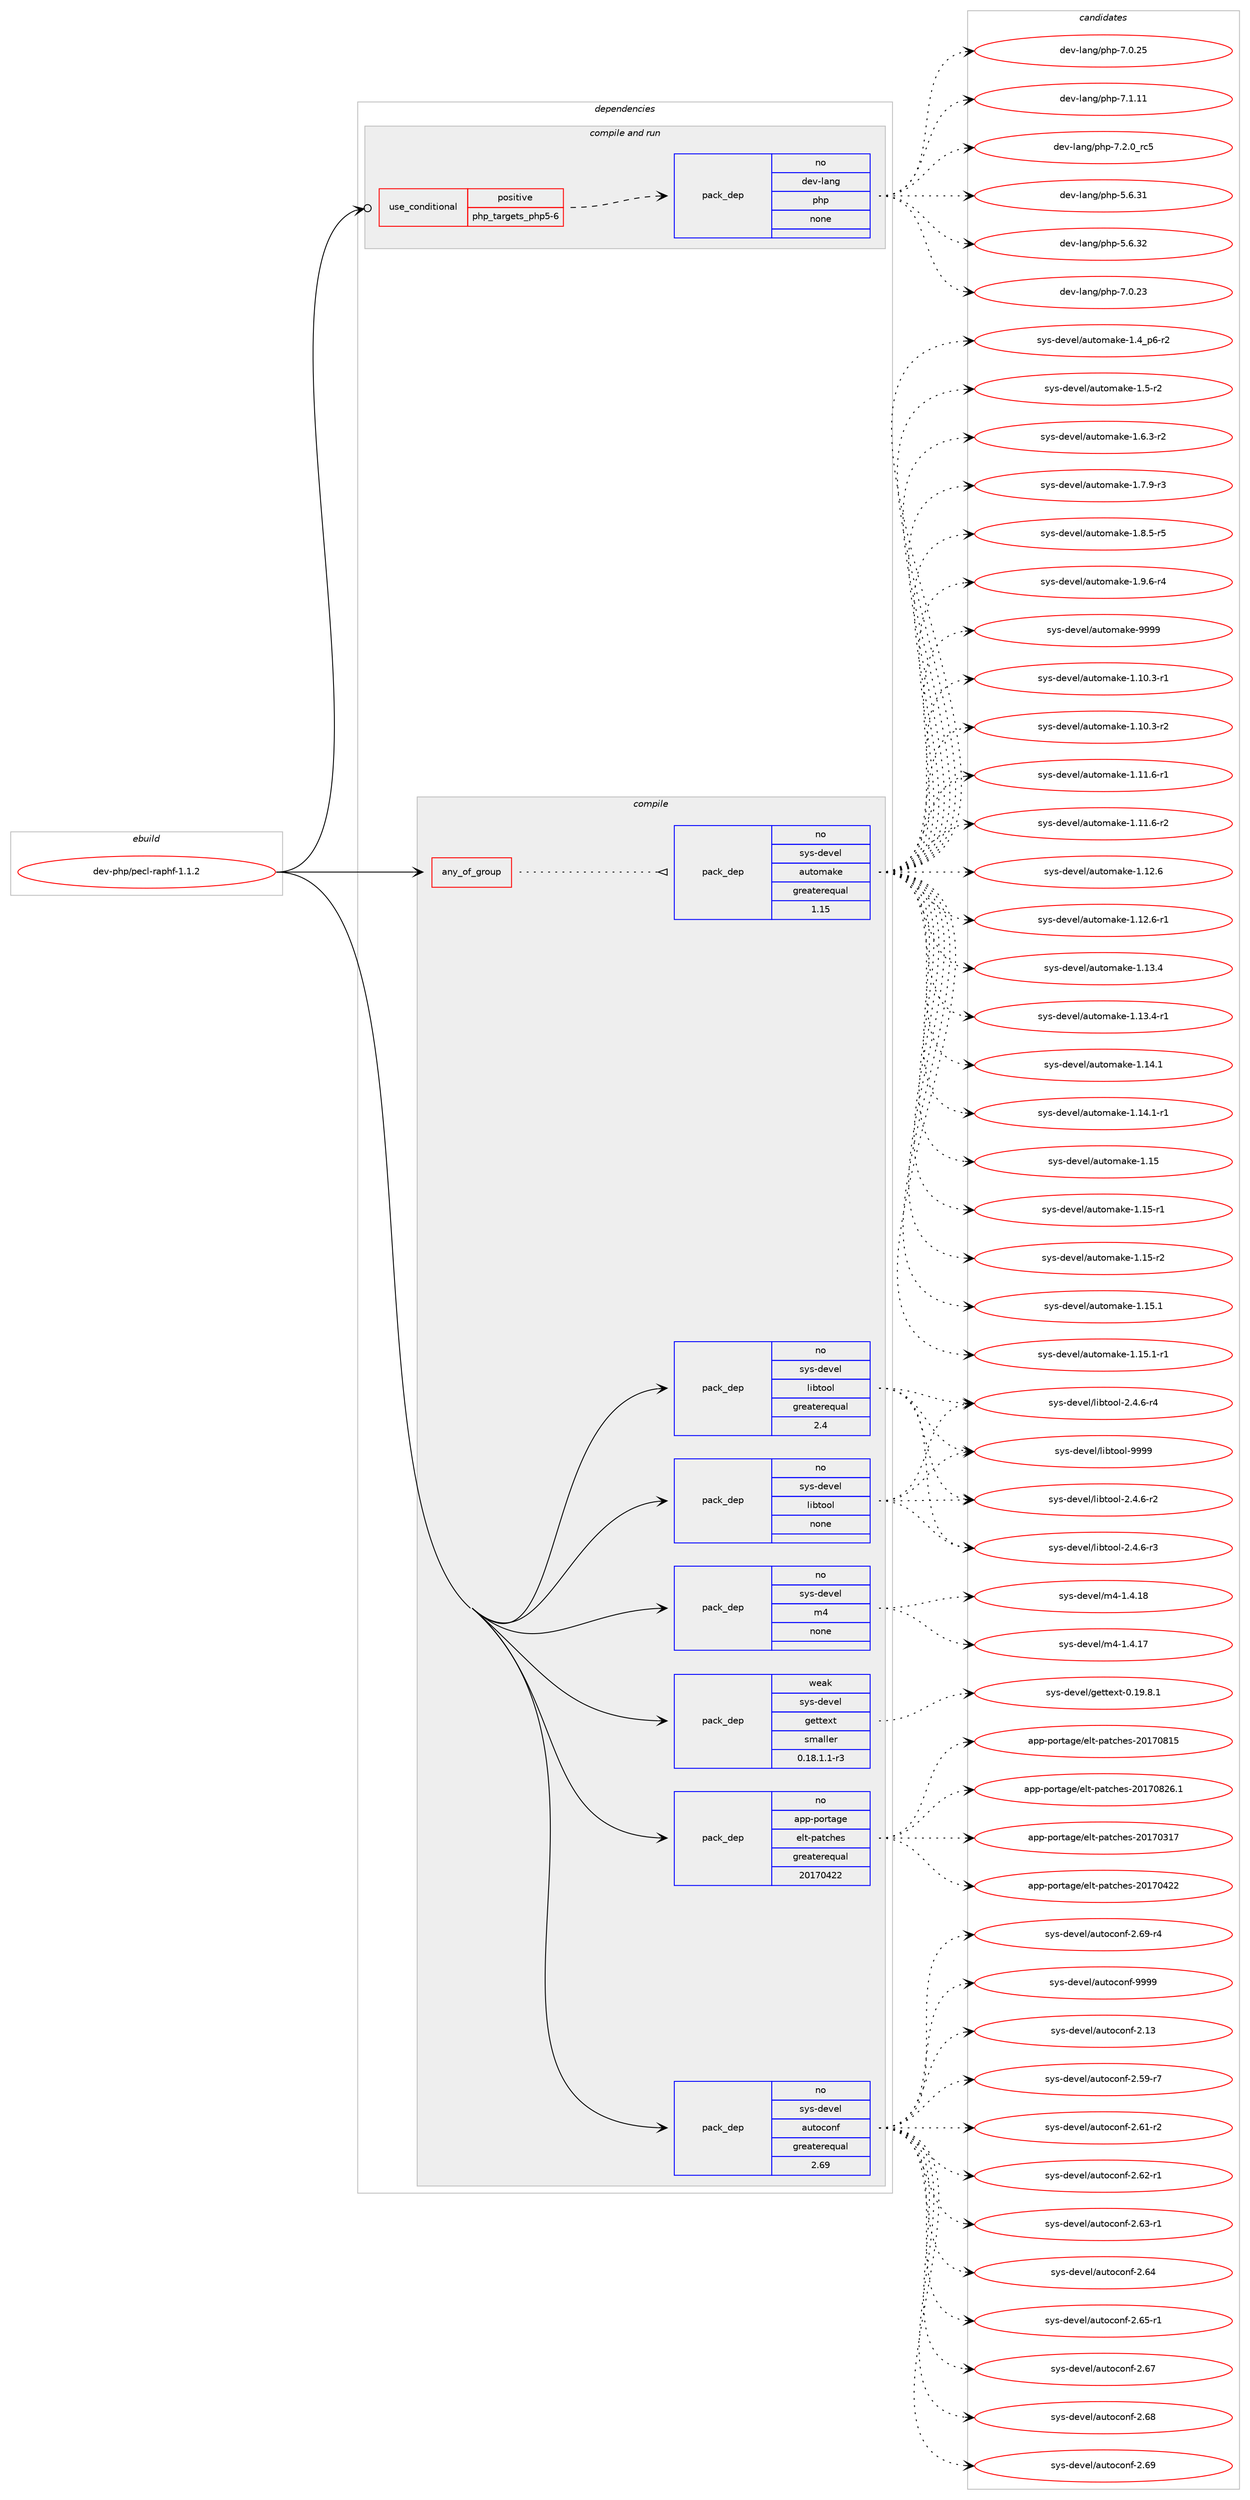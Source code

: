 digraph prolog {

# *************
# Graph options
# *************

newrank=true;
concentrate=true;
compound=true;
graph [rankdir=LR,fontname=Helvetica,fontsize=10,ranksep=1.5];#, ranksep=2.5, nodesep=0.2];
edge  [arrowhead=vee];
node  [fontname=Helvetica,fontsize=10];

# **********
# The ebuild
# **********

subgraph cluster_leftcol {
color=gray;
rank=same;
label=<<i>ebuild</i>>;
id [label="dev-php/pecl-raphf-1.1.2", color=red, width=4, href="../dev-php/pecl-raphf-1.1.2.svg"];
}

# ****************
# The dependencies
# ****************

subgraph cluster_midcol {
color=gray;
label=<<i>dependencies</i>>;
subgraph cluster_compile {
fillcolor="#eeeeee";
style=filled;
label=<<i>compile</i>>;
subgraph any3730 {
dependency143490 [label=<<TABLE BORDER="0" CELLBORDER="1" CELLSPACING="0" CELLPADDING="4"><TR><TD CELLPADDING="10">any_of_group</TD></TR></TABLE>>, shape=none, color=red];subgraph pack111091 {
dependency143491 [label=<<TABLE BORDER="0" CELLBORDER="1" CELLSPACING="0" CELLPADDING="4" WIDTH="220"><TR><TD ROWSPAN="6" CELLPADDING="30">pack_dep</TD></TR><TR><TD WIDTH="110">no</TD></TR><TR><TD>sys-devel</TD></TR><TR><TD>automake</TD></TR><TR><TD>greaterequal</TD></TR><TR><TD>1.15</TD></TR></TABLE>>, shape=none, color=blue];
}
dependency143490:e -> dependency143491:w [weight=20,style="dotted",arrowhead="oinv"];
}
id:e -> dependency143490:w [weight=20,style="solid",arrowhead="vee"];
subgraph pack111092 {
dependency143492 [label=<<TABLE BORDER="0" CELLBORDER="1" CELLSPACING="0" CELLPADDING="4" WIDTH="220"><TR><TD ROWSPAN="6" CELLPADDING="30">pack_dep</TD></TR><TR><TD WIDTH="110">no</TD></TR><TR><TD>app-portage</TD></TR><TR><TD>elt-patches</TD></TR><TR><TD>greaterequal</TD></TR><TR><TD>20170422</TD></TR></TABLE>>, shape=none, color=blue];
}
id:e -> dependency143492:w [weight=20,style="solid",arrowhead="vee"];
subgraph pack111093 {
dependency143493 [label=<<TABLE BORDER="0" CELLBORDER="1" CELLSPACING="0" CELLPADDING="4" WIDTH="220"><TR><TD ROWSPAN="6" CELLPADDING="30">pack_dep</TD></TR><TR><TD WIDTH="110">no</TD></TR><TR><TD>sys-devel</TD></TR><TR><TD>autoconf</TD></TR><TR><TD>greaterequal</TD></TR><TR><TD>2.69</TD></TR></TABLE>>, shape=none, color=blue];
}
id:e -> dependency143493:w [weight=20,style="solid",arrowhead="vee"];
subgraph pack111094 {
dependency143494 [label=<<TABLE BORDER="0" CELLBORDER="1" CELLSPACING="0" CELLPADDING="4" WIDTH="220"><TR><TD ROWSPAN="6" CELLPADDING="30">pack_dep</TD></TR><TR><TD WIDTH="110">no</TD></TR><TR><TD>sys-devel</TD></TR><TR><TD>libtool</TD></TR><TR><TD>greaterequal</TD></TR><TR><TD>2.4</TD></TR></TABLE>>, shape=none, color=blue];
}
id:e -> dependency143494:w [weight=20,style="solid",arrowhead="vee"];
subgraph pack111095 {
dependency143495 [label=<<TABLE BORDER="0" CELLBORDER="1" CELLSPACING="0" CELLPADDING="4" WIDTH="220"><TR><TD ROWSPAN="6" CELLPADDING="30">pack_dep</TD></TR><TR><TD WIDTH="110">no</TD></TR><TR><TD>sys-devel</TD></TR><TR><TD>libtool</TD></TR><TR><TD>none</TD></TR><TR><TD></TD></TR></TABLE>>, shape=none, color=blue];
}
id:e -> dependency143495:w [weight=20,style="solid",arrowhead="vee"];
subgraph pack111096 {
dependency143496 [label=<<TABLE BORDER="0" CELLBORDER="1" CELLSPACING="0" CELLPADDING="4" WIDTH="220"><TR><TD ROWSPAN="6" CELLPADDING="30">pack_dep</TD></TR><TR><TD WIDTH="110">no</TD></TR><TR><TD>sys-devel</TD></TR><TR><TD>m4</TD></TR><TR><TD>none</TD></TR><TR><TD></TD></TR></TABLE>>, shape=none, color=blue];
}
id:e -> dependency143496:w [weight=20,style="solid",arrowhead="vee"];
subgraph pack111097 {
dependency143497 [label=<<TABLE BORDER="0" CELLBORDER="1" CELLSPACING="0" CELLPADDING="4" WIDTH="220"><TR><TD ROWSPAN="6" CELLPADDING="30">pack_dep</TD></TR><TR><TD WIDTH="110">weak</TD></TR><TR><TD>sys-devel</TD></TR><TR><TD>gettext</TD></TR><TR><TD>smaller</TD></TR><TR><TD>0.18.1.1-r3</TD></TR></TABLE>>, shape=none, color=blue];
}
id:e -> dependency143497:w [weight=20,style="solid",arrowhead="vee"];
}
subgraph cluster_compileandrun {
fillcolor="#eeeeee";
style=filled;
label=<<i>compile and run</i>>;
subgraph cond28631 {
dependency143498 [label=<<TABLE BORDER="0" CELLBORDER="1" CELLSPACING="0" CELLPADDING="4"><TR><TD ROWSPAN="3" CELLPADDING="10">use_conditional</TD></TR><TR><TD>positive</TD></TR><TR><TD>php_targets_php5-6</TD></TR></TABLE>>, shape=none, color=red];
subgraph pack111098 {
dependency143499 [label=<<TABLE BORDER="0" CELLBORDER="1" CELLSPACING="0" CELLPADDING="4" WIDTH="220"><TR><TD ROWSPAN="6" CELLPADDING="30">pack_dep</TD></TR><TR><TD WIDTH="110">no</TD></TR><TR><TD>dev-lang</TD></TR><TR><TD>php</TD></TR><TR><TD>none</TD></TR><TR><TD></TD></TR></TABLE>>, shape=none, color=blue];
}
dependency143498:e -> dependency143499:w [weight=20,style="dashed",arrowhead="vee"];
}
id:e -> dependency143498:w [weight=20,style="solid",arrowhead="odotvee"];
}
subgraph cluster_run {
fillcolor="#eeeeee";
style=filled;
label=<<i>run</i>>;
}
}

# **************
# The candidates
# **************

subgraph cluster_choices {
rank=same;
color=gray;
label=<<i>candidates</i>>;

subgraph choice111091 {
color=black;
nodesep=1;
choice11512111545100101118101108479711711611110997107101454946494846514511449 [label="sys-devel/automake-1.10.3-r1", color=red, width=4,href="../sys-devel/automake-1.10.3-r1.svg"];
choice11512111545100101118101108479711711611110997107101454946494846514511450 [label="sys-devel/automake-1.10.3-r2", color=red, width=4,href="../sys-devel/automake-1.10.3-r2.svg"];
choice11512111545100101118101108479711711611110997107101454946494946544511449 [label="sys-devel/automake-1.11.6-r1", color=red, width=4,href="../sys-devel/automake-1.11.6-r1.svg"];
choice11512111545100101118101108479711711611110997107101454946494946544511450 [label="sys-devel/automake-1.11.6-r2", color=red, width=4,href="../sys-devel/automake-1.11.6-r2.svg"];
choice1151211154510010111810110847971171161111099710710145494649504654 [label="sys-devel/automake-1.12.6", color=red, width=4,href="../sys-devel/automake-1.12.6.svg"];
choice11512111545100101118101108479711711611110997107101454946495046544511449 [label="sys-devel/automake-1.12.6-r1", color=red, width=4,href="../sys-devel/automake-1.12.6-r1.svg"];
choice1151211154510010111810110847971171161111099710710145494649514652 [label="sys-devel/automake-1.13.4", color=red, width=4,href="../sys-devel/automake-1.13.4.svg"];
choice11512111545100101118101108479711711611110997107101454946495146524511449 [label="sys-devel/automake-1.13.4-r1", color=red, width=4,href="../sys-devel/automake-1.13.4-r1.svg"];
choice1151211154510010111810110847971171161111099710710145494649524649 [label="sys-devel/automake-1.14.1", color=red, width=4,href="../sys-devel/automake-1.14.1.svg"];
choice11512111545100101118101108479711711611110997107101454946495246494511449 [label="sys-devel/automake-1.14.1-r1", color=red, width=4,href="../sys-devel/automake-1.14.1-r1.svg"];
choice115121115451001011181011084797117116111109971071014549464953 [label="sys-devel/automake-1.15", color=red, width=4,href="../sys-devel/automake-1.15.svg"];
choice1151211154510010111810110847971171161111099710710145494649534511449 [label="sys-devel/automake-1.15-r1", color=red, width=4,href="../sys-devel/automake-1.15-r1.svg"];
choice1151211154510010111810110847971171161111099710710145494649534511450 [label="sys-devel/automake-1.15-r2", color=red, width=4,href="../sys-devel/automake-1.15-r2.svg"];
choice1151211154510010111810110847971171161111099710710145494649534649 [label="sys-devel/automake-1.15.1", color=red, width=4,href="../sys-devel/automake-1.15.1.svg"];
choice11512111545100101118101108479711711611110997107101454946495346494511449 [label="sys-devel/automake-1.15.1-r1", color=red, width=4,href="../sys-devel/automake-1.15.1-r1.svg"];
choice115121115451001011181011084797117116111109971071014549465295112544511450 [label="sys-devel/automake-1.4_p6-r2", color=red, width=4,href="../sys-devel/automake-1.4_p6-r2.svg"];
choice11512111545100101118101108479711711611110997107101454946534511450 [label="sys-devel/automake-1.5-r2", color=red, width=4,href="../sys-devel/automake-1.5-r2.svg"];
choice115121115451001011181011084797117116111109971071014549465446514511450 [label="sys-devel/automake-1.6.3-r2", color=red, width=4,href="../sys-devel/automake-1.6.3-r2.svg"];
choice115121115451001011181011084797117116111109971071014549465546574511451 [label="sys-devel/automake-1.7.9-r3", color=red, width=4,href="../sys-devel/automake-1.7.9-r3.svg"];
choice115121115451001011181011084797117116111109971071014549465646534511453 [label="sys-devel/automake-1.8.5-r5", color=red, width=4,href="../sys-devel/automake-1.8.5-r5.svg"];
choice115121115451001011181011084797117116111109971071014549465746544511452 [label="sys-devel/automake-1.9.6-r4", color=red, width=4,href="../sys-devel/automake-1.9.6-r4.svg"];
choice115121115451001011181011084797117116111109971071014557575757 [label="sys-devel/automake-9999", color=red, width=4,href="../sys-devel/automake-9999.svg"];
dependency143491:e -> choice11512111545100101118101108479711711611110997107101454946494846514511449:w [style=dotted,weight="100"];
dependency143491:e -> choice11512111545100101118101108479711711611110997107101454946494846514511450:w [style=dotted,weight="100"];
dependency143491:e -> choice11512111545100101118101108479711711611110997107101454946494946544511449:w [style=dotted,weight="100"];
dependency143491:e -> choice11512111545100101118101108479711711611110997107101454946494946544511450:w [style=dotted,weight="100"];
dependency143491:e -> choice1151211154510010111810110847971171161111099710710145494649504654:w [style=dotted,weight="100"];
dependency143491:e -> choice11512111545100101118101108479711711611110997107101454946495046544511449:w [style=dotted,weight="100"];
dependency143491:e -> choice1151211154510010111810110847971171161111099710710145494649514652:w [style=dotted,weight="100"];
dependency143491:e -> choice11512111545100101118101108479711711611110997107101454946495146524511449:w [style=dotted,weight="100"];
dependency143491:e -> choice1151211154510010111810110847971171161111099710710145494649524649:w [style=dotted,weight="100"];
dependency143491:e -> choice11512111545100101118101108479711711611110997107101454946495246494511449:w [style=dotted,weight="100"];
dependency143491:e -> choice115121115451001011181011084797117116111109971071014549464953:w [style=dotted,weight="100"];
dependency143491:e -> choice1151211154510010111810110847971171161111099710710145494649534511449:w [style=dotted,weight="100"];
dependency143491:e -> choice1151211154510010111810110847971171161111099710710145494649534511450:w [style=dotted,weight="100"];
dependency143491:e -> choice1151211154510010111810110847971171161111099710710145494649534649:w [style=dotted,weight="100"];
dependency143491:e -> choice11512111545100101118101108479711711611110997107101454946495346494511449:w [style=dotted,weight="100"];
dependency143491:e -> choice115121115451001011181011084797117116111109971071014549465295112544511450:w [style=dotted,weight="100"];
dependency143491:e -> choice11512111545100101118101108479711711611110997107101454946534511450:w [style=dotted,weight="100"];
dependency143491:e -> choice115121115451001011181011084797117116111109971071014549465446514511450:w [style=dotted,weight="100"];
dependency143491:e -> choice115121115451001011181011084797117116111109971071014549465546574511451:w [style=dotted,weight="100"];
dependency143491:e -> choice115121115451001011181011084797117116111109971071014549465646534511453:w [style=dotted,weight="100"];
dependency143491:e -> choice115121115451001011181011084797117116111109971071014549465746544511452:w [style=dotted,weight="100"];
dependency143491:e -> choice115121115451001011181011084797117116111109971071014557575757:w [style=dotted,weight="100"];
}
subgraph choice111092 {
color=black;
nodesep=1;
choice97112112451121111141169710310147101108116451129711699104101115455048495548514955 [label="app-portage/elt-patches-20170317", color=red, width=4,href="../app-portage/elt-patches-20170317.svg"];
choice97112112451121111141169710310147101108116451129711699104101115455048495548525050 [label="app-portage/elt-patches-20170422", color=red, width=4,href="../app-portage/elt-patches-20170422.svg"];
choice97112112451121111141169710310147101108116451129711699104101115455048495548564953 [label="app-portage/elt-patches-20170815", color=red, width=4,href="../app-portage/elt-patches-20170815.svg"];
choice971121124511211111411697103101471011081164511297116991041011154550484955485650544649 [label="app-portage/elt-patches-20170826.1", color=red, width=4,href="../app-portage/elt-patches-20170826.1.svg"];
dependency143492:e -> choice97112112451121111141169710310147101108116451129711699104101115455048495548514955:w [style=dotted,weight="100"];
dependency143492:e -> choice97112112451121111141169710310147101108116451129711699104101115455048495548525050:w [style=dotted,weight="100"];
dependency143492:e -> choice97112112451121111141169710310147101108116451129711699104101115455048495548564953:w [style=dotted,weight="100"];
dependency143492:e -> choice971121124511211111411697103101471011081164511297116991041011154550484955485650544649:w [style=dotted,weight="100"];
}
subgraph choice111093 {
color=black;
nodesep=1;
choice115121115451001011181011084797117116111991111101024550464951 [label="sys-devel/autoconf-2.13", color=red, width=4,href="../sys-devel/autoconf-2.13.svg"];
choice1151211154510010111810110847971171161119911111010245504653574511455 [label="sys-devel/autoconf-2.59-r7", color=red, width=4,href="../sys-devel/autoconf-2.59-r7.svg"];
choice1151211154510010111810110847971171161119911111010245504654494511450 [label="sys-devel/autoconf-2.61-r2", color=red, width=4,href="../sys-devel/autoconf-2.61-r2.svg"];
choice1151211154510010111810110847971171161119911111010245504654504511449 [label="sys-devel/autoconf-2.62-r1", color=red, width=4,href="../sys-devel/autoconf-2.62-r1.svg"];
choice1151211154510010111810110847971171161119911111010245504654514511449 [label="sys-devel/autoconf-2.63-r1", color=red, width=4,href="../sys-devel/autoconf-2.63-r1.svg"];
choice115121115451001011181011084797117116111991111101024550465452 [label="sys-devel/autoconf-2.64", color=red, width=4,href="../sys-devel/autoconf-2.64.svg"];
choice1151211154510010111810110847971171161119911111010245504654534511449 [label="sys-devel/autoconf-2.65-r1", color=red, width=4,href="../sys-devel/autoconf-2.65-r1.svg"];
choice115121115451001011181011084797117116111991111101024550465455 [label="sys-devel/autoconf-2.67", color=red, width=4,href="../sys-devel/autoconf-2.67.svg"];
choice115121115451001011181011084797117116111991111101024550465456 [label="sys-devel/autoconf-2.68", color=red, width=4,href="../sys-devel/autoconf-2.68.svg"];
choice115121115451001011181011084797117116111991111101024550465457 [label="sys-devel/autoconf-2.69", color=red, width=4,href="../sys-devel/autoconf-2.69.svg"];
choice1151211154510010111810110847971171161119911111010245504654574511452 [label="sys-devel/autoconf-2.69-r4", color=red, width=4,href="../sys-devel/autoconf-2.69-r4.svg"];
choice115121115451001011181011084797117116111991111101024557575757 [label="sys-devel/autoconf-9999", color=red, width=4,href="../sys-devel/autoconf-9999.svg"];
dependency143493:e -> choice115121115451001011181011084797117116111991111101024550464951:w [style=dotted,weight="100"];
dependency143493:e -> choice1151211154510010111810110847971171161119911111010245504653574511455:w [style=dotted,weight="100"];
dependency143493:e -> choice1151211154510010111810110847971171161119911111010245504654494511450:w [style=dotted,weight="100"];
dependency143493:e -> choice1151211154510010111810110847971171161119911111010245504654504511449:w [style=dotted,weight="100"];
dependency143493:e -> choice1151211154510010111810110847971171161119911111010245504654514511449:w [style=dotted,weight="100"];
dependency143493:e -> choice115121115451001011181011084797117116111991111101024550465452:w [style=dotted,weight="100"];
dependency143493:e -> choice1151211154510010111810110847971171161119911111010245504654534511449:w [style=dotted,weight="100"];
dependency143493:e -> choice115121115451001011181011084797117116111991111101024550465455:w [style=dotted,weight="100"];
dependency143493:e -> choice115121115451001011181011084797117116111991111101024550465456:w [style=dotted,weight="100"];
dependency143493:e -> choice115121115451001011181011084797117116111991111101024550465457:w [style=dotted,weight="100"];
dependency143493:e -> choice1151211154510010111810110847971171161119911111010245504654574511452:w [style=dotted,weight="100"];
dependency143493:e -> choice115121115451001011181011084797117116111991111101024557575757:w [style=dotted,weight="100"];
}
subgraph choice111094 {
color=black;
nodesep=1;
choice1151211154510010111810110847108105981161111111084550465246544511450 [label="sys-devel/libtool-2.4.6-r2", color=red, width=4,href="../sys-devel/libtool-2.4.6-r2.svg"];
choice1151211154510010111810110847108105981161111111084550465246544511451 [label="sys-devel/libtool-2.4.6-r3", color=red, width=4,href="../sys-devel/libtool-2.4.6-r3.svg"];
choice1151211154510010111810110847108105981161111111084550465246544511452 [label="sys-devel/libtool-2.4.6-r4", color=red, width=4,href="../sys-devel/libtool-2.4.6-r4.svg"];
choice1151211154510010111810110847108105981161111111084557575757 [label="sys-devel/libtool-9999", color=red, width=4,href="../sys-devel/libtool-9999.svg"];
dependency143494:e -> choice1151211154510010111810110847108105981161111111084550465246544511450:w [style=dotted,weight="100"];
dependency143494:e -> choice1151211154510010111810110847108105981161111111084550465246544511451:w [style=dotted,weight="100"];
dependency143494:e -> choice1151211154510010111810110847108105981161111111084550465246544511452:w [style=dotted,weight="100"];
dependency143494:e -> choice1151211154510010111810110847108105981161111111084557575757:w [style=dotted,weight="100"];
}
subgraph choice111095 {
color=black;
nodesep=1;
choice1151211154510010111810110847108105981161111111084550465246544511450 [label="sys-devel/libtool-2.4.6-r2", color=red, width=4,href="../sys-devel/libtool-2.4.6-r2.svg"];
choice1151211154510010111810110847108105981161111111084550465246544511451 [label="sys-devel/libtool-2.4.6-r3", color=red, width=4,href="../sys-devel/libtool-2.4.6-r3.svg"];
choice1151211154510010111810110847108105981161111111084550465246544511452 [label="sys-devel/libtool-2.4.6-r4", color=red, width=4,href="../sys-devel/libtool-2.4.6-r4.svg"];
choice1151211154510010111810110847108105981161111111084557575757 [label="sys-devel/libtool-9999", color=red, width=4,href="../sys-devel/libtool-9999.svg"];
dependency143495:e -> choice1151211154510010111810110847108105981161111111084550465246544511450:w [style=dotted,weight="100"];
dependency143495:e -> choice1151211154510010111810110847108105981161111111084550465246544511451:w [style=dotted,weight="100"];
dependency143495:e -> choice1151211154510010111810110847108105981161111111084550465246544511452:w [style=dotted,weight="100"];
dependency143495:e -> choice1151211154510010111810110847108105981161111111084557575757:w [style=dotted,weight="100"];
}
subgraph choice111096 {
color=black;
nodesep=1;
choice11512111545100101118101108471095245494652464955 [label="sys-devel/m4-1.4.17", color=red, width=4,href="../sys-devel/m4-1.4.17.svg"];
choice11512111545100101118101108471095245494652464956 [label="sys-devel/m4-1.4.18", color=red, width=4,href="../sys-devel/m4-1.4.18.svg"];
dependency143496:e -> choice11512111545100101118101108471095245494652464955:w [style=dotted,weight="100"];
dependency143496:e -> choice11512111545100101118101108471095245494652464956:w [style=dotted,weight="100"];
}
subgraph choice111097 {
color=black;
nodesep=1;
choice1151211154510010111810110847103101116116101120116454846495746564649 [label="sys-devel/gettext-0.19.8.1", color=red, width=4,href="../sys-devel/gettext-0.19.8.1.svg"];
dependency143497:e -> choice1151211154510010111810110847103101116116101120116454846495746564649:w [style=dotted,weight="100"];
}
subgraph choice111098 {
color=black;
nodesep=1;
choice10010111845108971101034711210411245534654465149 [label="dev-lang/php-5.6.31", color=red, width=4,href="../dev-lang/php-5.6.31.svg"];
choice10010111845108971101034711210411245534654465150 [label="dev-lang/php-5.6.32", color=red, width=4,href="../dev-lang/php-5.6.32.svg"];
choice10010111845108971101034711210411245554648465051 [label="dev-lang/php-7.0.23", color=red, width=4,href="../dev-lang/php-7.0.23.svg"];
choice10010111845108971101034711210411245554648465053 [label="dev-lang/php-7.0.25", color=red, width=4,href="../dev-lang/php-7.0.25.svg"];
choice10010111845108971101034711210411245554649464949 [label="dev-lang/php-7.1.11", color=red, width=4,href="../dev-lang/php-7.1.11.svg"];
choice100101118451089711010347112104112455546504648951149953 [label="dev-lang/php-7.2.0_rc5", color=red, width=4,href="../dev-lang/php-7.2.0_rc5.svg"];
dependency143499:e -> choice10010111845108971101034711210411245534654465149:w [style=dotted,weight="100"];
dependency143499:e -> choice10010111845108971101034711210411245534654465150:w [style=dotted,weight="100"];
dependency143499:e -> choice10010111845108971101034711210411245554648465051:w [style=dotted,weight="100"];
dependency143499:e -> choice10010111845108971101034711210411245554648465053:w [style=dotted,weight="100"];
dependency143499:e -> choice10010111845108971101034711210411245554649464949:w [style=dotted,weight="100"];
dependency143499:e -> choice100101118451089711010347112104112455546504648951149953:w [style=dotted,weight="100"];
}
}

}
